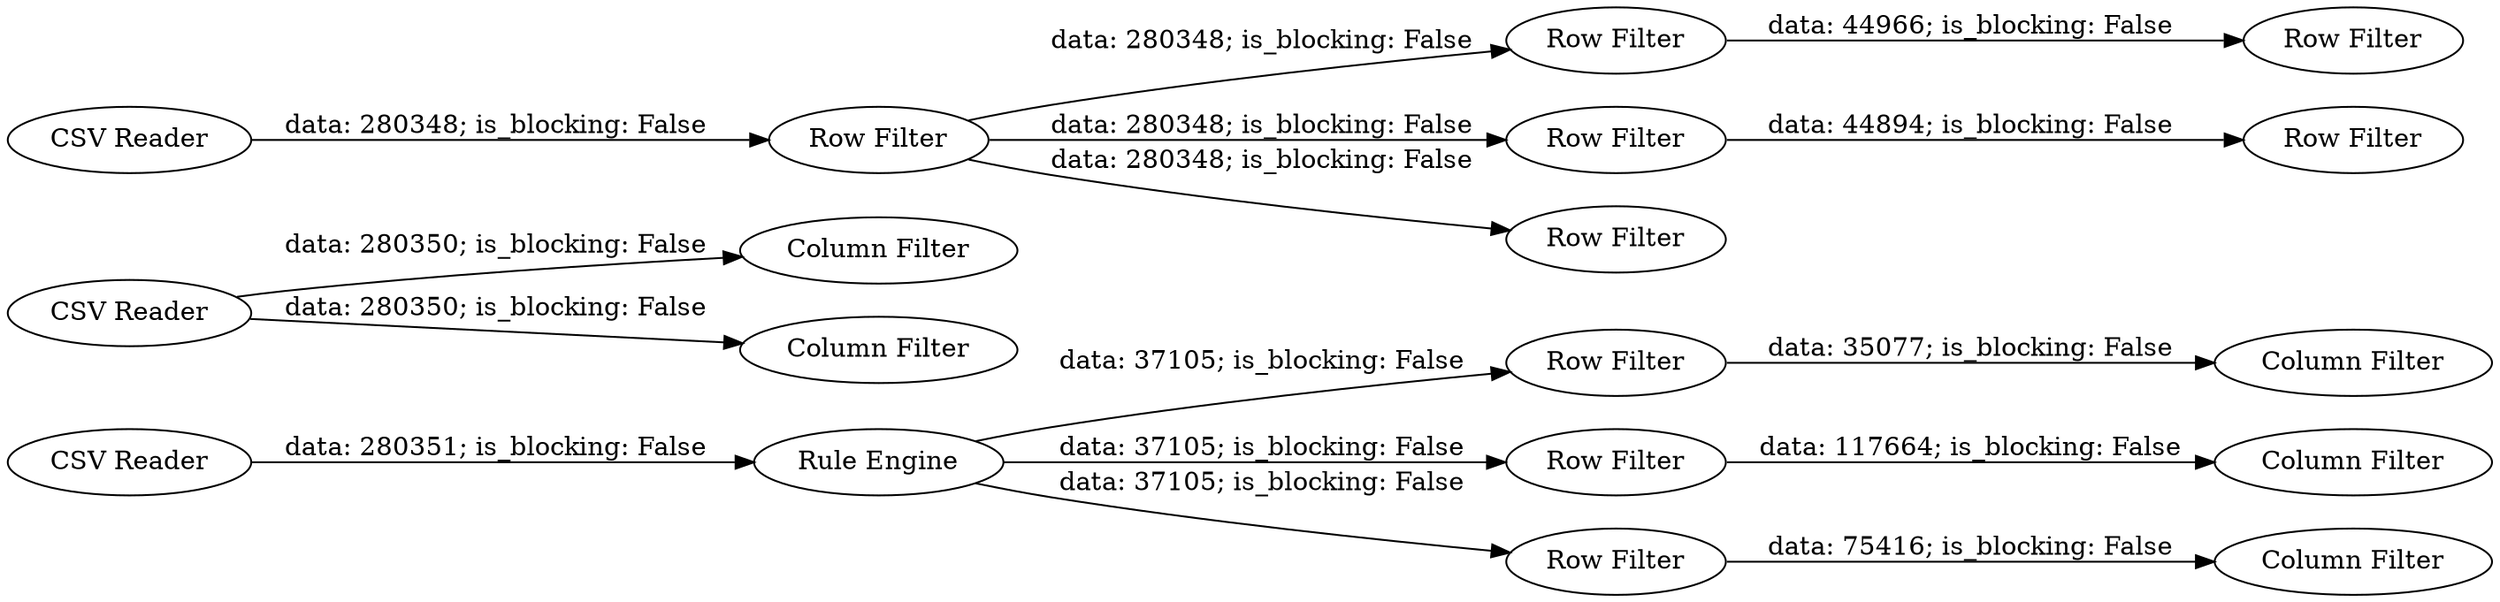 digraph {
	"-629583573824090578_41" [label="Row Filter"]
	"-629583573824090578_34" [label="Column Filter"]
	"-629583573824090578_39" [label="Row Filter"]
	"-629583573824090578_29" [label="Row Filter"]
	"-629583573824090578_40" [label="Column Filter"]
	"-629583573824090578_32" [label="Row Filter"]
	"-629583573824090578_35" [label="CSV Reader"]
	"-629583573824090578_36" [label="Rule Engine"]
	"-629583573824090578_1" [label="CSV Reader"]
	"-629583573824090578_38" [label="Row Filter"]
	"-629583573824090578_30" [label="Row Filter"]
	"-629583573824090578_42" [label="Column Filter"]
	"-629583573824090578_33" [label="Column Filter"]
	"-629583573824090578_43" [label="Column Filter"]
	"-629583573824090578_27" [label="Row Filter"]
	"-629583573824090578_28" [label="Row Filter"]
	"-629583573824090578_31" [label="Row Filter"]
	"-629583573824090578_37" [label="CSV Reader"]
	"-629583573824090578_29" -> "-629583573824090578_32" [label="data: 44966; is_blocking: False"]
	"-629583573824090578_35" -> "-629583573824090578_34" [label="data: 280350; is_blocking: False"]
	"-629583573824090578_30" -> "-629583573824090578_31" [label="data: 44894; is_blocking: False"]
	"-629583573824090578_27" -> "-629583573824090578_28" [label="data: 280348; is_blocking: False"]
	"-629583573824090578_39" -> "-629583573824090578_42" [label="data: 117664; is_blocking: False"]
	"-629583573824090578_27" -> "-629583573824090578_30" [label="data: 280348; is_blocking: False"]
	"-629583573824090578_36" -> "-629583573824090578_38" [label="data: 37105; is_blocking: False"]
	"-629583573824090578_1" -> "-629583573824090578_27" [label="data: 280348; is_blocking: False"]
	"-629583573824090578_36" -> "-629583573824090578_41" [label="data: 37105; is_blocking: False"]
	"-629583573824090578_35" -> "-629583573824090578_33" [label="data: 280350; is_blocking: False"]
	"-629583573824090578_37" -> "-629583573824090578_36" [label="data: 280351; is_blocking: False"]
	"-629583573824090578_27" -> "-629583573824090578_29" [label="data: 280348; is_blocking: False"]
	"-629583573824090578_38" -> "-629583573824090578_40" [label="data: 75416; is_blocking: False"]
	"-629583573824090578_41" -> "-629583573824090578_43" [label="data: 35077; is_blocking: False"]
	"-629583573824090578_36" -> "-629583573824090578_39" [label="data: 37105; is_blocking: False"]
	rankdir=LR
}

